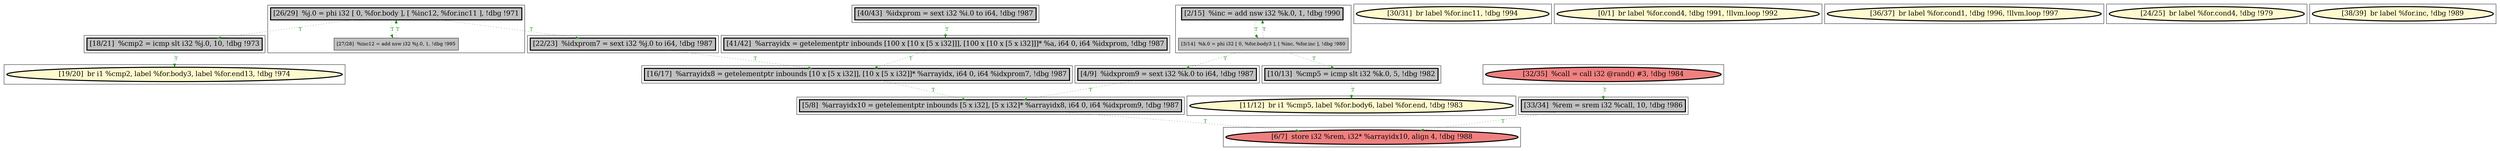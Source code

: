 
digraph G {



node514->node510 [style=dotted,color=forestgreen,label="T",fontcolor=forestgreen ]
node523->node525 [style=dotted,color=forestgreen,label="T",fontcolor=forestgreen ]
node523->node526 [style=dotted,color=forestgreen,label="T",fontcolor=forestgreen ]
node530->node529 [style=dotted,color=forestgreen,label="T",fontcolor=forestgreen ]
node526->node513 [style=dotted,color=forestgreen,label="T",fontcolor=forestgreen ]
node528->node516 [style=dotted,color=forestgreen,label="T",fontcolor=forestgreen ]
node525->node527 [style=dotted,color=forestgreen,label="T",fontcolor=forestgreen ]
node519->node527 [style=dotted,color=forestgreen,label="T",fontcolor=forestgreen ]
node520->node514 [style=dotted,color=forestgreen,label="T",fontcolor=forestgreen ]
node518->node519 [style=dotted,color=forestgreen,label="T",fontcolor=forestgreen ]
node527->node511 [style=dotted,color=forestgreen,label="T",fontcolor=forestgreen ]
node512->node511 [style=dotted,color=forestgreen,label="T",fontcolor=forestgreen ]
node529->node530 [style=dotted,color=forestgreen,label="T",fontcolor=forestgreen ]
node523->node522 [style=dotted,color=forestgreen,label="T",fontcolor=forestgreen ]
node522->node523 [style=dotted,color=forestgreen,label="T",fontcolor=forestgreen ]
node529->node512 [style=dotted,color=forestgreen,label="T",fontcolor=forestgreen ]
node511->node510 [style=dotted,color=forestgreen,label="T",fontcolor=forestgreen ]
node529->node528 [style=dotted,color=forestgreen,label="T",fontcolor=forestgreen ]


subgraph cluster18 {


node528 [penwidth=3.0,fontsize=20,fillcolor=grey,label="[10/13]  %cmp5 = icmp slt i32 %k.0, 5, !dbg !982",shape=rectangle,style=filled ]



}

subgraph cluster16 {


node526 [penwidth=3.0,fontsize=20,fillcolor=grey,label="[18/21]  %cmp2 = icmp slt i32 %j.0, 10, !dbg !973",shape=rectangle,style=filled ]



}

subgraph cluster17 {


node527 [penwidth=3.0,fontsize=20,fillcolor=grey,label="[16/17]  %arrayidx8 = getelementptr inbounds [10 x [5 x i32]], [10 x [5 x i32]]* %arrayidx, i64 0, i64 %idxprom7, !dbg !987",shape=rectangle,style=filled ]



}

subgraph cluster4 {


node513 [penwidth=3.0,fontsize=20,fillcolor=lemonchiffon,label="[19/20]  br i1 %cmp2, label %for.body3, label %for.end13, !dbg !974",shape=ellipse,style=filled ]



}

subgraph cluster3 {


node512 [penwidth=3.0,fontsize=20,fillcolor=grey,label="[4/9]  %idxprom9 = sext i32 %k.0 to i64, !dbg !987",shape=rectangle,style=filled ]



}

subgraph cluster2 {


node511 [penwidth=3.0,fontsize=20,fillcolor=grey,label="[5/8]  %arrayidx10 = getelementptr inbounds [5 x i32], [5 x i32]* %arrayidx8, i64 0, i64 %idxprom9, !dbg !987",shape=rectangle,style=filled ]



}

subgraph cluster1 {


node510 [penwidth=3.0,fontsize=20,fillcolor=lightcoral,label="[6/7]  store i32 %rem, i32* %arrayidx10, align 4, !dbg !988",shape=ellipse,style=filled ]



}

subgraph cluster12 {


node521 [penwidth=3.0,fontsize=20,fillcolor=lemonchiffon,label="[30/31]  br label %for.inc11, !dbg !994",shape=ellipse,style=filled ]



}

subgraph cluster5 {


node514 [penwidth=3.0,fontsize=20,fillcolor=grey,label="[33/34]  %rem = srem i32 %call, 10, !dbg !986",shape=rectangle,style=filled ]



}

subgraph cluster0 {


node509 [penwidth=3.0,fontsize=20,fillcolor=lemonchiffon,label="[0/1]  br label %for.cond4, !dbg !991, !llvm.loop !992",shape=ellipse,style=filled ]



}

subgraph cluster6 {


node515 [penwidth=3.0,fontsize=20,fillcolor=lemonchiffon,label="[36/37]  br label %for.cond1, !dbg !996, !llvm.loop !997",shape=ellipse,style=filled ]



}

subgraph cluster14 {


node524 [penwidth=3.0,fontsize=20,fillcolor=lemonchiffon,label="[24/25]  br label %for.cond4, !dbg !979",shape=ellipse,style=filled ]



}

subgraph cluster7 {


node516 [penwidth=3.0,fontsize=20,fillcolor=lemonchiffon,label="[11/12]  br i1 %cmp5, label %for.body6, label %for.end, !dbg !983",shape=ellipse,style=filled ]



}

subgraph cluster8 {


node517 [penwidth=3.0,fontsize=20,fillcolor=lemonchiffon,label="[38/39]  br label %for.inc, !dbg !989",shape=ellipse,style=filled ]



}

subgraph cluster9 {


node518 [penwidth=3.0,fontsize=20,fillcolor=grey,label="[40/43]  %idxprom = sext i32 %i.0 to i64, !dbg !987",shape=rectangle,style=filled ]



}

subgraph cluster19 {


node530 [penwidth=3.0,fontsize=20,fillcolor=grey,label="[2/15]  %inc = add nsw i32 %k.0, 1, !dbg !990",shape=rectangle,style=filled ]
node529 [fillcolor=grey,label="[3/14]  %k.0 = phi i32 [ 0, %for.body3 ], [ %inc, %for.inc ], !dbg !980",shape=rectangle,style=filled ]



}

subgraph cluster10 {


node519 [penwidth=3.0,fontsize=20,fillcolor=grey,label="[41/42]  %arrayidx = getelementptr inbounds [100 x [10 x [5 x i32]]], [100 x [10 x [5 x i32]]]* %a, i64 0, i64 %idxprom, !dbg !987",shape=rectangle,style=filled ]



}

subgraph cluster11 {


node520 [penwidth=3.0,fontsize=20,fillcolor=lightcoral,label="[32/35]  %call = call i32 @rand() #3, !dbg !984",shape=ellipse,style=filled ]



}

subgraph cluster13 {


node523 [penwidth=3.0,fontsize=20,fillcolor=grey,label="[26/29]  %j.0 = phi i32 [ 0, %for.body ], [ %inc12, %for.inc11 ], !dbg !971",shape=rectangle,style=filled ]
node522 [fillcolor=grey,label="[27/28]  %inc12 = add nsw i32 %j.0, 1, !dbg !995",shape=rectangle,style=filled ]



}

subgraph cluster15 {


node525 [penwidth=3.0,fontsize=20,fillcolor=grey,label="[22/23]  %idxprom7 = sext i32 %j.0 to i64, !dbg !987",shape=rectangle,style=filled ]



}

}
